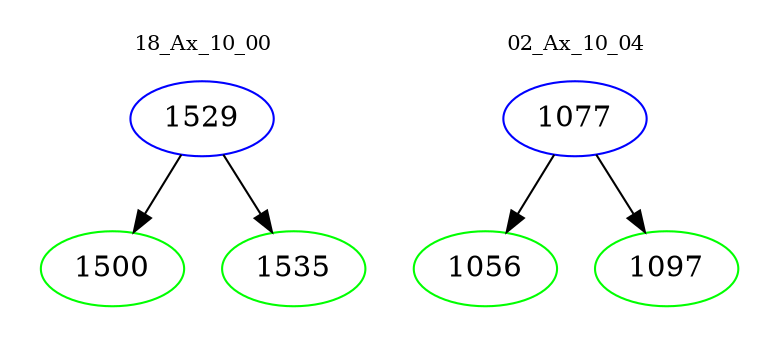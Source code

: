 digraph{
subgraph cluster_0 {
color = white
label = "18_Ax_10_00";
fontsize=10;
T0_1529 [label="1529", color="blue"]
T0_1529 -> T0_1500 [color="black"]
T0_1500 [label="1500", color="green"]
T0_1529 -> T0_1535 [color="black"]
T0_1535 [label="1535", color="green"]
}
subgraph cluster_1 {
color = white
label = "02_Ax_10_04";
fontsize=10;
T1_1077 [label="1077", color="blue"]
T1_1077 -> T1_1056 [color="black"]
T1_1056 [label="1056", color="green"]
T1_1077 -> T1_1097 [color="black"]
T1_1097 [label="1097", color="green"]
}
}
